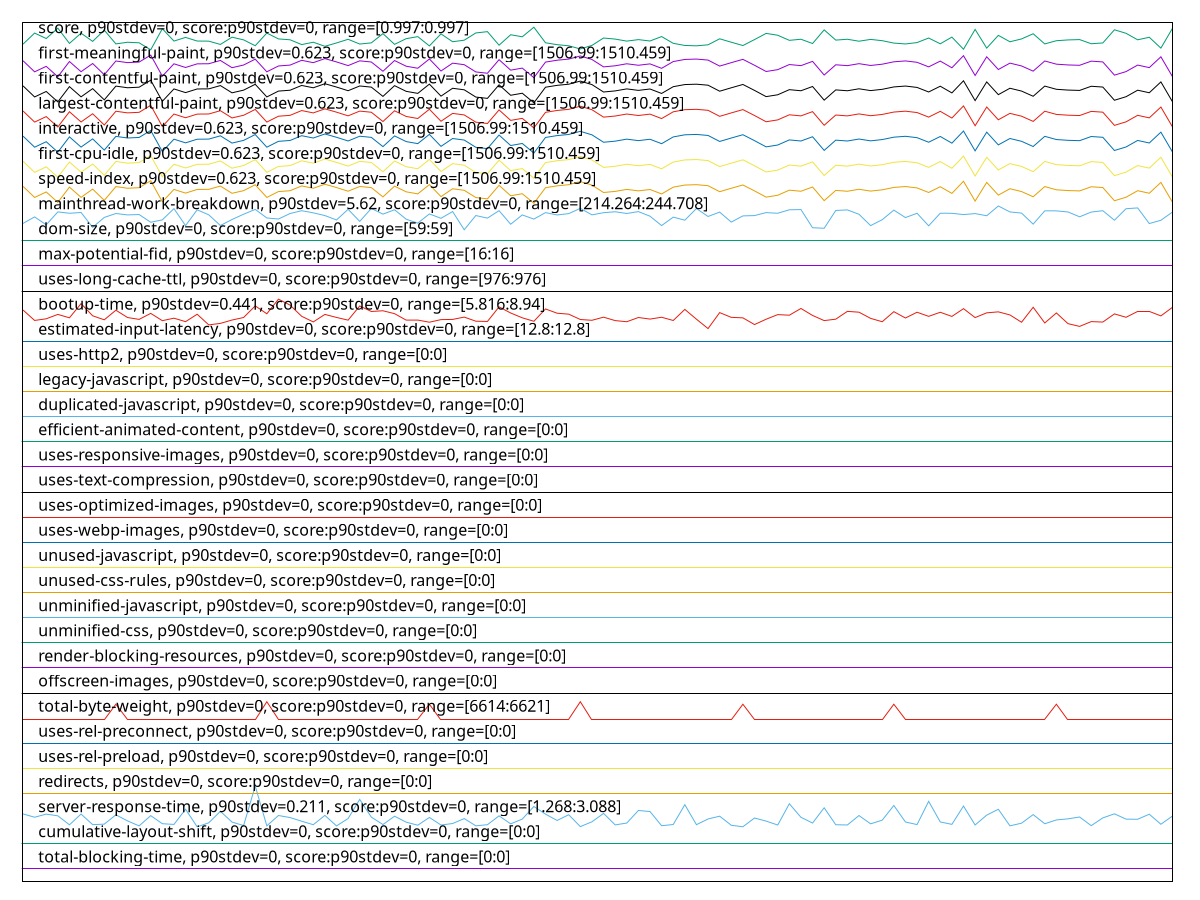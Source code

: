reset

$totalBlockingTimeP90Stdev0ScoreP90Stdev0Range00 <<EOF
0 0.5
1 0.5
2 0.5
3 0.5
4 0.5
5 0.5
6 0.5
7 0.5
8 0.5
9 0.5
10 0.5
11 0.5
12 0.5
13 0.5
14 0.5
15 0.5
16 0.5
17 0.5
18 0.5
19 0.5
20 0.5
21 0.5
22 0.5
23 0.5
24 0.5
25 0.5
26 0.5
27 0.5
28 0.5
29 0.5
30 0.5
31 0.5
32 0.5
33 0.5
34 0.5
35 0.5
36 0.5
37 0.5
38 0.5
39 0.5
40 0.5
41 0.5
42 0.5
43 0.5
44 0.5
45 0.5
46 0.5
47 0.5
48 0.5
49 0.5
50 0.5
51 0.5
52 0.5
53 0.5
54 0.5
55 0.5
56 0.5
57 0.5
58 0.5
59 0.5
60 0.5
61 0.5
62 0.5
63 0.5
64 0.5
65 0.5
66 0.5
67 0.5
68 0.5
69 0.5
70 0.5
71 0.5
72 0.5
73 0.5
74 0.5
75 0.5
76 0.5
77 0.5
78 0.5
79 0.5
80 0.5
81 0.5
82 0.5
83 0.5
84 0.5
85 0.5
86 0.5
87 0.5
88 0.5
89 0.5
90 0.5
91 0.5
92 0.5
93 0.5
94 0.5
95 0.5
96 0.5
97 0.5
98 0.5
99 0.5
EOF

$cumulativeLayoutShiftP90Stdev0ScoreP90Stdev0Range00 <<EOF
0 1.5
1 1.5
2 1.5
3 1.5
4 1.5
5 1.5
6 1.5
7 1.5
8 1.5
9 1.5
10 1.5
11 1.5
12 1.5
13 1.5
14 1.5
15 1.5
16 1.5
17 1.5
18 1.5
19 1.5
20 1.5
21 1.5
22 1.5
23 1.5
24 1.5
25 1.5
26 1.5
27 1.5
28 1.5
29 1.5
30 1.5
31 1.5
32 1.5
33 1.5
34 1.5
35 1.5
36 1.5
37 1.5
38 1.5
39 1.5
40 1.5
41 1.5
42 1.5
43 1.5
44 1.5
45 1.5
46 1.5
47 1.5
48 1.5
49 1.5
50 1.5
51 1.5
52 1.5
53 1.5
54 1.5
55 1.5
56 1.5
57 1.5
58 1.5
59 1.5
60 1.5
61 1.5
62 1.5
63 1.5
64 1.5
65 1.5
66 1.5
67 1.5
68 1.5
69 1.5
70 1.5
71 1.5
72 1.5
73 1.5
74 1.5
75 1.5
76 1.5
77 1.5
78 1.5
79 1.5
80 1.5
81 1.5
82 1.5
83 1.5
84 1.5
85 1.5
86 1.5
87 1.5
88 1.5
89 1.5
90 1.5
91 1.5
92 1.5
93 1.5
94 1.5
95 1.5
96 1.5
97 1.5
98 1.5
99 1.5
EOF

$serverResponseTimeP90Stdev0211ScoreP90Stdev0Range12683088 <<EOF
0 2.6895528662420385
1 2.5584700636942674
2 2.6824191082802553
3 2.6146484076433127
4 2.2570687898089172
5 2.685094267515924
6 2.263310828025478
7 2.2829286624203826
8 2.6538840764331213
9 2.4122280254777073
10 2.214266242038217
11 2.621782165605096
12 2.3007630573248408
13 2.2713363057324845
14 2.8741388535031853
15 2.175922292993631
16 2.336431847133758
17 2.794775796178344
18 2.364966878980892
19 2.227642038216561
20 3.7988522292993636
21 2.2160496815286628
22 2.6271324840764336
23 2.545094267515924
24 2.399743949044586
25 2.260635668789809
26 2.631591082802548
27 2.212482802547771
28 2.506750318471338
29 3.2673872611464976
30 2.5620369426751597
31 2.2677694267515927
32 2.5985974522293
33 2.3622917197452233
34 2.240126114649682
35 2.5495528662420384
36 2.248151592356688
37 2.3078968152866244
38 2.504966878980892
39 2.2160496815286628
40 2.260635668789809
41 2.6128649681528664
42 2.2945210191082808
43 2.484457324840765
44 2.985603821656051
45 2.6824191082802553
46 2.429170700636943
47 2.657450955414013
48 2.18483949044586
49 2.3765592356687906
50 2.710954140127389
51 2.253501910828026
52 2.326622929936306
53 2.82687770700637
54 2.7849668789808923
55 2.2205082802547773
56 2.2677694267515927
57 3.0560496815286626
58 2.261527388535032
59 2.4889159235668794
60 2.599489171974523
61 2.2383426751592364
62 2.1785974522293
63 2.5272598726114657
64 2.404202547770701
65 2.248151592356688
66 3.094393630573249
67 2.5557949044585992
68 2.327514649681529
69 2.933884076433121
70 2.2588522292993636
71 2.249935031847134
72 2.6253490445859873
73 2.2954127388535035
74 2.441654777070064
75 3.025731210191083
76 2.3694254777070065
77 2.265094267515924
78 3.190699363057325
79 2.3703171974522297
80 2.2749031847133763
81 3.00343821656051
82 2.249935031847134
83 2.6422917197452236
84 2.875922292993631
85 2.21515796178344
86 2.3221643312101916
87 2.662801273885351
88 2.2989796178343953
89 2.4496802547770704
90 2.4942662420382167
91 2.5673872611464974
92 2.2231834394904464
93 2.53171847133758
94 2.6940114649681535
95 2.481782165605096
96 2.478215286624204
97 2.6779605095541408
98 2.278470063694268
99 2.6066229299363064
EOF

$redirectsP90Stdev0ScoreP90Stdev0Range00 <<EOF
0 3.5
1 3.5
2 3.5
3 3.5
4 3.5
5 3.5
6 3.5
7 3.5
8 3.5
9 3.5
10 3.5
11 3.5
12 3.5
13 3.5
14 3.5
15 3.5
16 3.5
17 3.5
18 3.5
19 3.5
20 3.5
21 3.5
22 3.5
23 3.5
24 3.5
25 3.5
26 3.5
27 3.5
28 3.5
29 3.5
30 3.5
31 3.5
32 3.5
33 3.5
34 3.5
35 3.5
36 3.5
37 3.5
38 3.5
39 3.5
40 3.5
41 3.5
42 3.5
43 3.5
44 3.5
45 3.5
46 3.5
47 3.5
48 3.5
49 3.5
50 3.5
51 3.5
52 3.5
53 3.5
54 3.5
55 3.5
56 3.5
57 3.5
58 3.5
59 3.5
60 3.5
61 3.5
62 3.5
63 3.5
64 3.5
65 3.5
66 3.5
67 3.5
68 3.5
69 3.5
70 3.5
71 3.5
72 3.5
73 3.5
74 3.5
75 3.5
76 3.5
77 3.5
78 3.5
79 3.5
80 3.5
81 3.5
82 3.5
83 3.5
84 3.5
85 3.5
86 3.5
87 3.5
88 3.5
89 3.5
90 3.5
91 3.5
92 3.5
93 3.5
94 3.5
95 3.5
96 3.5
97 3.5
98 3.5
99 3.5
EOF

$usesRelPreloadP90Stdev0ScoreP90Stdev0Range00 <<EOF
0 4.5
1 4.5
2 4.5
3 4.5
4 4.5
5 4.5
6 4.5
7 4.5
8 4.5
9 4.5
10 4.5
11 4.5
12 4.5
13 4.5
14 4.5
15 4.5
16 4.5
17 4.5
18 4.5
19 4.5
20 4.5
21 4.5
22 4.5
23 4.5
24 4.5
25 4.5
26 4.5
27 4.5
28 4.5
29 4.5
30 4.5
31 4.5
32 4.5
33 4.5
34 4.5
35 4.5
36 4.5
37 4.5
38 4.5
39 4.5
40 4.5
41 4.5
42 4.5
43 4.5
44 4.5
45 4.5
46 4.5
47 4.5
48 4.5
49 4.5
50 4.5
51 4.5
52 4.5
53 4.5
54 4.5
55 4.5
56 4.5
57 4.5
58 4.5
59 4.5
60 4.5
61 4.5
62 4.5
63 4.5
64 4.5
65 4.5
66 4.5
67 4.5
68 4.5
69 4.5
70 4.5
71 4.5
72 4.5
73 4.5
74 4.5
75 4.5
76 4.5
77 4.5
78 4.5
79 4.5
80 4.5
81 4.5
82 4.5
83 4.5
84 4.5
85 4.5
86 4.5
87 4.5
88 4.5
89 4.5
90 4.5
91 4.5
92 4.5
93 4.5
94 4.5
95 4.5
96 4.5
97 4.5
98 4.5
99 4.5
EOF

$usesRelPreconnectP90Stdev0ScoreP90Stdev0Range00 <<EOF
0 5.5
1 5.5
2 5.5
3 5.5
4 5.5
5 5.5
6 5.5
7 5.5
8 5.5
9 5.5
10 5.5
11 5.5
12 5.5
13 5.5
14 5.5
15 5.5
16 5.5
17 5.5
18 5.5
19 5.5
20 5.5
21 5.5
22 5.5
23 5.5
24 5.5
25 5.5
26 5.5
27 5.5
28 5.5
29 5.5
30 5.5
31 5.5
32 5.5
33 5.5
34 5.5
35 5.5
36 5.5
37 5.5
38 5.5
39 5.5
40 5.5
41 5.5
42 5.5
43 5.5
44 5.5
45 5.5
46 5.5
47 5.5
48 5.5
49 5.5
50 5.5
51 5.5
52 5.5
53 5.5
54 5.5
55 5.5
56 5.5
57 5.5
58 5.5
59 5.5
60 5.5
61 5.5
62 5.5
63 5.5
64 5.5
65 5.5
66 5.5
67 5.5
68 5.5
69 5.5
70 5.5
71 5.5
72 5.5
73 5.5
74 5.5
75 5.5
76 5.5
77 5.5
78 5.5
79 5.5
80 5.5
81 5.5
82 5.5
83 5.5
84 5.5
85 5.5
86 5.5
87 5.5
88 5.5
89 5.5
90 5.5
91 5.5
92 5.5
93 5.5
94 5.5
95 5.5
96 5.5
97 5.5
98 5.5
99 5.5
EOF

$totalByteWeightP90Stdev0ScoreP90Stdev0Range66146621 <<EOF
0 6.456000000000017
1 6.456000000000017
2 6.456000000000017
3 6.456000000000017
4 6.456000000000017
5 6.456000000000017
6 6.456000000000017
7 6.456000000000017
8 7.05600000000004
9 6.456000000000017
10 6.456000000000017
11 6.456000000000017
12 6.456000000000017
13 6.456000000000017
14 6.456000000000017
15 6.456000000000017
16 6.456000000000017
17 6.456000000000017
18 6.456000000000017
19 6.456000000000017
20 6.456000000000017
21 7.155999999999949
22 6.456000000000017
23 6.456000000000017
24 6.456000000000017
25 6.456000000000017
26 6.456000000000017
27 6.456000000000017
28 6.456000000000017
29 6.456000000000017
30 6.456000000000017
31 6.456000000000017
32 6.456000000000017
33 6.456000000000017
34 6.456000000000017
35 7.05600000000004
36 6.456000000000017
37 6.456000000000017
38 6.456000000000017
39 6.456000000000017
40 6.456000000000017
41 6.456000000000017
42 6.456000000000017
43 6.456000000000017
44 6.456000000000017
45 6.456000000000017
46 6.456000000000017
47 6.456000000000017
48 7.155999999999949
49 6.456000000000017
50 6.456000000000017
51 6.456000000000017
52 6.456000000000017
53 6.456000000000017
54 6.456000000000017
55 6.456000000000017
56 6.456000000000017
57 6.456000000000017
58 6.456000000000017
59 6.456000000000017
60 6.456000000000017
61 6.456000000000017
62 7.05600000000004
63 6.456000000000017
64 6.456000000000017
65 6.456000000000017
66 6.456000000000017
67 6.456000000000017
68 6.456000000000017
69 6.456000000000017
70 6.456000000000017
71 6.456000000000017
72 6.456000000000017
73 6.456000000000017
74 6.456000000000017
75 7.05600000000004
76 6.456000000000017
77 6.456000000000017
78 6.456000000000017
79 6.456000000000017
80 6.456000000000017
81 6.456000000000017
82 6.456000000000017
83 6.456000000000017
84 6.456000000000017
85 6.456000000000017
86 6.456000000000017
87 6.456000000000017
88 6.456000000000017
89 7.05600000000004
90 6.456000000000017
91 6.456000000000017
92 6.456000000000017
93 6.456000000000017
94 6.456000000000017
95 6.456000000000017
96 6.456000000000017
97 6.456000000000017
98 6.456000000000017
99 6.456000000000017
EOF

$offscreenImagesP90Stdev0ScoreP90Stdev0Range00 <<EOF
0 7.5
1 7.5
2 7.5
3 7.5
4 7.5
5 7.5
6 7.5
7 7.5
8 7.5
9 7.5
10 7.5
11 7.5
12 7.5
13 7.5
14 7.5
15 7.5
16 7.5
17 7.5
18 7.5
19 7.5
20 7.5
21 7.5
22 7.5
23 7.5
24 7.5
25 7.5
26 7.5
27 7.5
28 7.5
29 7.5
30 7.5
31 7.5
32 7.5
33 7.5
34 7.5
35 7.5
36 7.5
37 7.5
38 7.5
39 7.5
40 7.5
41 7.5
42 7.5
43 7.5
44 7.5
45 7.5
46 7.5
47 7.5
48 7.5
49 7.5
50 7.5
51 7.5
52 7.5
53 7.5
54 7.5
55 7.5
56 7.5
57 7.5
58 7.5
59 7.5
60 7.5
61 7.5
62 7.5
63 7.5
64 7.5
65 7.5
66 7.5
67 7.5
68 7.5
69 7.5
70 7.5
71 7.5
72 7.5
73 7.5
74 7.5
75 7.5
76 7.5
77 7.5
78 7.5
79 7.5
80 7.5
81 7.5
82 7.5
83 7.5
84 7.5
85 7.5
86 7.5
87 7.5
88 7.5
89 7.5
90 7.5
91 7.5
92 7.5
93 7.5
94 7.5
95 7.5
96 7.5
97 7.5
98 7.5
99 7.5
EOF

$renderBlockingResourcesP90Stdev0ScoreP90Stdev0Range00 <<EOF
0 8.5
1 8.5
2 8.5
3 8.5
4 8.5
5 8.5
6 8.5
7 8.5
8 8.5
9 8.5
10 8.5
11 8.5
12 8.5
13 8.5
14 8.5
15 8.5
16 8.5
17 8.5
18 8.5
19 8.5
20 8.5
21 8.5
22 8.5
23 8.5
24 8.5
25 8.5
26 8.5
27 8.5
28 8.5
29 8.5
30 8.5
31 8.5
32 8.5
33 8.5
34 8.5
35 8.5
36 8.5
37 8.5
38 8.5
39 8.5
40 8.5
41 8.5
42 8.5
43 8.5
44 8.5
45 8.5
46 8.5
47 8.5
48 8.5
49 8.5
50 8.5
51 8.5
52 8.5
53 8.5
54 8.5
55 8.5
56 8.5
57 8.5
58 8.5
59 8.5
60 8.5
61 8.5
62 8.5
63 8.5
64 8.5
65 8.5
66 8.5
67 8.5
68 8.5
69 8.5
70 8.5
71 8.5
72 8.5
73 8.5
74 8.5
75 8.5
76 8.5
77 8.5
78 8.5
79 8.5
80 8.5
81 8.5
82 8.5
83 8.5
84 8.5
85 8.5
86 8.5
87 8.5
88 8.5
89 8.5
90 8.5
91 8.5
92 8.5
93 8.5
94 8.5
95 8.5
96 8.5
97 8.5
98 8.5
99 8.5
EOF

$unminifiedCssP90Stdev0ScoreP90Stdev0Range00 <<EOF
0 9.5
1 9.5
2 9.5
3 9.5
4 9.5
5 9.5
6 9.5
7 9.5
8 9.5
9 9.5
10 9.5
11 9.5
12 9.5
13 9.5
14 9.5
15 9.5
16 9.5
17 9.5
18 9.5
19 9.5
20 9.5
21 9.5
22 9.5
23 9.5
24 9.5
25 9.5
26 9.5
27 9.5
28 9.5
29 9.5
30 9.5
31 9.5
32 9.5
33 9.5
34 9.5
35 9.5
36 9.5
37 9.5
38 9.5
39 9.5
40 9.5
41 9.5
42 9.5
43 9.5
44 9.5
45 9.5
46 9.5
47 9.5
48 9.5
49 9.5
50 9.5
51 9.5
52 9.5
53 9.5
54 9.5
55 9.5
56 9.5
57 9.5
58 9.5
59 9.5
60 9.5
61 9.5
62 9.5
63 9.5
64 9.5
65 9.5
66 9.5
67 9.5
68 9.5
69 9.5
70 9.5
71 9.5
72 9.5
73 9.5
74 9.5
75 9.5
76 9.5
77 9.5
78 9.5
79 9.5
80 9.5
81 9.5
82 9.5
83 9.5
84 9.5
85 9.5
86 9.5
87 9.5
88 9.5
89 9.5
90 9.5
91 9.5
92 9.5
93 9.5
94 9.5
95 9.5
96 9.5
97 9.5
98 9.5
99 9.5
EOF

$unminifiedJavascriptP90Stdev0ScoreP90Stdev0Range00 <<EOF
0 10.5
1 10.5
2 10.5
3 10.5
4 10.5
5 10.5
6 10.5
7 10.5
8 10.5
9 10.5
10 10.5
11 10.5
12 10.5
13 10.5
14 10.5
15 10.5
16 10.5
17 10.5
18 10.5
19 10.5
20 10.5
21 10.5
22 10.5
23 10.5
24 10.5
25 10.5
26 10.5
27 10.5
28 10.5
29 10.5
30 10.5
31 10.5
32 10.5
33 10.5
34 10.5
35 10.5
36 10.5
37 10.5
38 10.5
39 10.5
40 10.5
41 10.5
42 10.5
43 10.5
44 10.5
45 10.5
46 10.5
47 10.5
48 10.5
49 10.5
50 10.5
51 10.5
52 10.5
53 10.5
54 10.5
55 10.5
56 10.5
57 10.5
58 10.5
59 10.5
60 10.5
61 10.5
62 10.5
63 10.5
64 10.5
65 10.5
66 10.5
67 10.5
68 10.5
69 10.5
70 10.5
71 10.5
72 10.5
73 10.5
74 10.5
75 10.5
76 10.5
77 10.5
78 10.5
79 10.5
80 10.5
81 10.5
82 10.5
83 10.5
84 10.5
85 10.5
86 10.5
87 10.5
88 10.5
89 10.5
90 10.5
91 10.5
92 10.5
93 10.5
94 10.5
95 10.5
96 10.5
97 10.5
98 10.5
99 10.5
EOF

$unusedCssRulesP90Stdev0ScoreP90Stdev0Range00 <<EOF
0 11.5
1 11.5
2 11.5
3 11.5
4 11.5
5 11.5
6 11.5
7 11.5
8 11.5
9 11.5
10 11.5
11 11.5
12 11.5
13 11.5
14 11.5
15 11.5
16 11.5
17 11.5
18 11.5
19 11.5
20 11.5
21 11.5
22 11.5
23 11.5
24 11.5
25 11.5
26 11.5
27 11.5
28 11.5
29 11.5
30 11.5
31 11.5
32 11.5
33 11.5
34 11.5
35 11.5
36 11.5
37 11.5
38 11.5
39 11.5
40 11.5
41 11.5
42 11.5
43 11.5
44 11.5
45 11.5
46 11.5
47 11.5
48 11.5
49 11.5
50 11.5
51 11.5
52 11.5
53 11.5
54 11.5
55 11.5
56 11.5
57 11.5
58 11.5
59 11.5
60 11.5
61 11.5
62 11.5
63 11.5
64 11.5
65 11.5
66 11.5
67 11.5
68 11.5
69 11.5
70 11.5
71 11.5
72 11.5
73 11.5
74 11.5
75 11.5
76 11.5
77 11.5
78 11.5
79 11.5
80 11.5
81 11.5
82 11.5
83 11.5
84 11.5
85 11.5
86 11.5
87 11.5
88 11.5
89 11.5
90 11.5
91 11.5
92 11.5
93 11.5
94 11.5
95 11.5
96 11.5
97 11.5
98 11.5
99 11.5
EOF

$unusedJavascriptP90Stdev0ScoreP90Stdev0Range00 <<EOF
0 12.5
1 12.5
2 12.5
3 12.5
4 12.5
5 12.5
6 12.5
7 12.5
8 12.5
9 12.5
10 12.5
11 12.5
12 12.5
13 12.5
14 12.5
15 12.5
16 12.5
17 12.5
18 12.5
19 12.5
20 12.5
21 12.5
22 12.5
23 12.5
24 12.5
25 12.5
26 12.5
27 12.5
28 12.5
29 12.5
30 12.5
31 12.5
32 12.5
33 12.5
34 12.5
35 12.5
36 12.5
37 12.5
38 12.5
39 12.5
40 12.5
41 12.5
42 12.5
43 12.5
44 12.5
45 12.5
46 12.5
47 12.5
48 12.5
49 12.5
50 12.5
51 12.5
52 12.5
53 12.5
54 12.5
55 12.5
56 12.5
57 12.5
58 12.5
59 12.5
60 12.5
61 12.5
62 12.5
63 12.5
64 12.5
65 12.5
66 12.5
67 12.5
68 12.5
69 12.5
70 12.5
71 12.5
72 12.5
73 12.5
74 12.5
75 12.5
76 12.5
77 12.5
78 12.5
79 12.5
80 12.5
81 12.5
82 12.5
83 12.5
84 12.5
85 12.5
86 12.5
87 12.5
88 12.5
89 12.5
90 12.5
91 12.5
92 12.5
93 12.5
94 12.5
95 12.5
96 12.5
97 12.5
98 12.5
99 12.5
EOF

$usesWebpImagesP90Stdev0ScoreP90Stdev0Range00 <<EOF
0 13.5
1 13.5
2 13.5
3 13.5
4 13.5
5 13.5
6 13.5
7 13.5
8 13.5
9 13.5
10 13.5
11 13.5
12 13.5
13 13.5
14 13.5
15 13.5
16 13.5
17 13.5
18 13.5
19 13.5
20 13.5
21 13.5
22 13.5
23 13.5
24 13.5
25 13.5
26 13.5
27 13.5
28 13.5
29 13.5
30 13.5
31 13.5
32 13.5
33 13.5
34 13.5
35 13.5
36 13.5
37 13.5
38 13.5
39 13.5
40 13.5
41 13.5
42 13.5
43 13.5
44 13.5
45 13.5
46 13.5
47 13.5
48 13.5
49 13.5
50 13.5
51 13.5
52 13.5
53 13.5
54 13.5
55 13.5
56 13.5
57 13.5
58 13.5
59 13.5
60 13.5
61 13.5
62 13.5
63 13.5
64 13.5
65 13.5
66 13.5
67 13.5
68 13.5
69 13.5
70 13.5
71 13.5
72 13.5
73 13.5
74 13.5
75 13.5
76 13.5
77 13.5
78 13.5
79 13.5
80 13.5
81 13.5
82 13.5
83 13.5
84 13.5
85 13.5
86 13.5
87 13.5
88 13.5
89 13.5
90 13.5
91 13.5
92 13.5
93 13.5
94 13.5
95 13.5
96 13.5
97 13.5
98 13.5
99 13.5
EOF

$usesOptimizedImagesP90Stdev0ScoreP90Stdev0Range00 <<EOF
0 14.5
1 14.5
2 14.5
3 14.5
4 14.5
5 14.5
6 14.5
7 14.5
8 14.5
9 14.5
10 14.5
11 14.5
12 14.5
13 14.5
14 14.5
15 14.5
16 14.5
17 14.5
18 14.5
19 14.5
20 14.5
21 14.5
22 14.5
23 14.5
24 14.5
25 14.5
26 14.5
27 14.5
28 14.5
29 14.5
30 14.5
31 14.5
32 14.5
33 14.5
34 14.5
35 14.5
36 14.5
37 14.5
38 14.5
39 14.5
40 14.5
41 14.5
42 14.5
43 14.5
44 14.5
45 14.5
46 14.5
47 14.5
48 14.5
49 14.5
50 14.5
51 14.5
52 14.5
53 14.5
54 14.5
55 14.5
56 14.5
57 14.5
58 14.5
59 14.5
60 14.5
61 14.5
62 14.5
63 14.5
64 14.5
65 14.5
66 14.5
67 14.5
68 14.5
69 14.5
70 14.5
71 14.5
72 14.5
73 14.5
74 14.5
75 14.5
76 14.5
77 14.5
78 14.5
79 14.5
80 14.5
81 14.5
82 14.5
83 14.5
84 14.5
85 14.5
86 14.5
87 14.5
88 14.5
89 14.5
90 14.5
91 14.5
92 14.5
93 14.5
94 14.5
95 14.5
96 14.5
97 14.5
98 14.5
99 14.5
EOF

$usesTextCompressionP90Stdev0ScoreP90Stdev0Range00 <<EOF
0 15.5
1 15.5
2 15.5
3 15.5
4 15.5
5 15.5
6 15.5
7 15.5
8 15.5
9 15.5
10 15.5
11 15.5
12 15.5
13 15.5
14 15.5
15 15.5
16 15.5
17 15.5
18 15.5
19 15.5
20 15.5
21 15.5
22 15.5
23 15.5
24 15.5
25 15.5
26 15.5
27 15.5
28 15.5
29 15.5
30 15.5
31 15.5
32 15.5
33 15.5
34 15.5
35 15.5
36 15.5
37 15.5
38 15.5
39 15.5
40 15.5
41 15.5
42 15.5
43 15.5
44 15.5
45 15.5
46 15.5
47 15.5
48 15.5
49 15.5
50 15.5
51 15.5
52 15.5
53 15.5
54 15.5
55 15.5
56 15.5
57 15.5
58 15.5
59 15.5
60 15.5
61 15.5
62 15.5
63 15.5
64 15.5
65 15.5
66 15.5
67 15.5
68 15.5
69 15.5
70 15.5
71 15.5
72 15.5
73 15.5
74 15.5
75 15.5
76 15.5
77 15.5
78 15.5
79 15.5
80 15.5
81 15.5
82 15.5
83 15.5
84 15.5
85 15.5
86 15.5
87 15.5
88 15.5
89 15.5
90 15.5
91 15.5
92 15.5
93 15.5
94 15.5
95 15.5
96 15.5
97 15.5
98 15.5
99 15.5
EOF

$usesResponsiveImagesP90Stdev0ScoreP90Stdev0Range00 <<EOF
0 16.5
1 16.5
2 16.5
3 16.5
4 16.5
5 16.5
6 16.5
7 16.5
8 16.5
9 16.5
10 16.5
11 16.5
12 16.5
13 16.5
14 16.5
15 16.5
16 16.5
17 16.5
18 16.5
19 16.5
20 16.5
21 16.5
22 16.5
23 16.5
24 16.5
25 16.5
26 16.5
27 16.5
28 16.5
29 16.5
30 16.5
31 16.5
32 16.5
33 16.5
34 16.5
35 16.5
36 16.5
37 16.5
38 16.5
39 16.5
40 16.5
41 16.5
42 16.5
43 16.5
44 16.5
45 16.5
46 16.5
47 16.5
48 16.5
49 16.5
50 16.5
51 16.5
52 16.5
53 16.5
54 16.5
55 16.5
56 16.5
57 16.5
58 16.5
59 16.5
60 16.5
61 16.5
62 16.5
63 16.5
64 16.5
65 16.5
66 16.5
67 16.5
68 16.5
69 16.5
70 16.5
71 16.5
72 16.5
73 16.5
74 16.5
75 16.5
76 16.5
77 16.5
78 16.5
79 16.5
80 16.5
81 16.5
82 16.5
83 16.5
84 16.5
85 16.5
86 16.5
87 16.5
88 16.5
89 16.5
90 16.5
91 16.5
92 16.5
93 16.5
94 16.5
95 16.5
96 16.5
97 16.5
98 16.5
99 16.5
EOF

$efficientAnimatedContentP90Stdev0ScoreP90Stdev0Range00 <<EOF
0 17.5
1 17.5
2 17.5
3 17.5
4 17.5
5 17.5
6 17.5
7 17.5
8 17.5
9 17.5
10 17.5
11 17.5
12 17.5
13 17.5
14 17.5
15 17.5
16 17.5
17 17.5
18 17.5
19 17.5
20 17.5
21 17.5
22 17.5
23 17.5
24 17.5
25 17.5
26 17.5
27 17.5
28 17.5
29 17.5
30 17.5
31 17.5
32 17.5
33 17.5
34 17.5
35 17.5
36 17.5
37 17.5
38 17.5
39 17.5
40 17.5
41 17.5
42 17.5
43 17.5
44 17.5
45 17.5
46 17.5
47 17.5
48 17.5
49 17.5
50 17.5
51 17.5
52 17.5
53 17.5
54 17.5
55 17.5
56 17.5
57 17.5
58 17.5
59 17.5
60 17.5
61 17.5
62 17.5
63 17.5
64 17.5
65 17.5
66 17.5
67 17.5
68 17.5
69 17.5
70 17.5
71 17.5
72 17.5
73 17.5
74 17.5
75 17.5
76 17.5
77 17.5
78 17.5
79 17.5
80 17.5
81 17.5
82 17.5
83 17.5
84 17.5
85 17.5
86 17.5
87 17.5
88 17.5
89 17.5
90 17.5
91 17.5
92 17.5
93 17.5
94 17.5
95 17.5
96 17.5
97 17.5
98 17.5
99 17.5
EOF

$duplicatedJavascriptP90Stdev0ScoreP90Stdev0Range00 <<EOF
0 18.5
1 18.5
2 18.5
3 18.5
4 18.5
5 18.5
6 18.5
7 18.5
8 18.5
9 18.5
10 18.5
11 18.5
12 18.5
13 18.5
14 18.5
15 18.5
16 18.5
17 18.5
18 18.5
19 18.5
20 18.5
21 18.5
22 18.5
23 18.5
24 18.5
25 18.5
26 18.5
27 18.5
28 18.5
29 18.5
30 18.5
31 18.5
32 18.5
33 18.5
34 18.5
35 18.5
36 18.5
37 18.5
38 18.5
39 18.5
40 18.5
41 18.5
42 18.5
43 18.5
44 18.5
45 18.5
46 18.5
47 18.5
48 18.5
49 18.5
50 18.5
51 18.5
52 18.5
53 18.5
54 18.5
55 18.5
56 18.5
57 18.5
58 18.5
59 18.5
60 18.5
61 18.5
62 18.5
63 18.5
64 18.5
65 18.5
66 18.5
67 18.5
68 18.5
69 18.5
70 18.5
71 18.5
72 18.5
73 18.5
74 18.5
75 18.5
76 18.5
77 18.5
78 18.5
79 18.5
80 18.5
81 18.5
82 18.5
83 18.5
84 18.5
85 18.5
86 18.5
87 18.5
88 18.5
89 18.5
90 18.5
91 18.5
92 18.5
93 18.5
94 18.5
95 18.5
96 18.5
97 18.5
98 18.5
99 18.5
EOF

$legacyJavascriptP90Stdev0ScoreP90Stdev0Range00 <<EOF
0 19.5
1 19.5
2 19.5
3 19.5
4 19.5
5 19.5
6 19.5
7 19.5
8 19.5
9 19.5
10 19.5
11 19.5
12 19.5
13 19.5
14 19.5
15 19.5
16 19.5
17 19.5
18 19.5
19 19.5
20 19.5
21 19.5
22 19.5
23 19.5
24 19.5
25 19.5
26 19.5
27 19.5
28 19.5
29 19.5
30 19.5
31 19.5
32 19.5
33 19.5
34 19.5
35 19.5
36 19.5
37 19.5
38 19.5
39 19.5
40 19.5
41 19.5
42 19.5
43 19.5
44 19.5
45 19.5
46 19.5
47 19.5
48 19.5
49 19.5
50 19.5
51 19.5
52 19.5
53 19.5
54 19.5
55 19.5
56 19.5
57 19.5
58 19.5
59 19.5
60 19.5
61 19.5
62 19.5
63 19.5
64 19.5
65 19.5
66 19.5
67 19.5
68 19.5
69 19.5
70 19.5
71 19.5
72 19.5
73 19.5
74 19.5
75 19.5
76 19.5
77 19.5
78 19.5
79 19.5
80 19.5
81 19.5
82 19.5
83 19.5
84 19.5
85 19.5
86 19.5
87 19.5
88 19.5
89 19.5
90 19.5
91 19.5
92 19.5
93 19.5
94 19.5
95 19.5
96 19.5
97 19.5
98 19.5
99 19.5
EOF

$usesHttp2P90Stdev0ScoreP90Stdev0Range00 <<EOF
0 20.5
1 20.5
2 20.5
3 20.5
4 20.5
5 20.5
6 20.5
7 20.5
8 20.5
9 20.5
10 20.5
11 20.5
12 20.5
13 20.5
14 20.5
15 20.5
16 20.5
17 20.5
18 20.5
19 20.5
20 20.5
21 20.5
22 20.5
23 20.5
24 20.5
25 20.5
26 20.5
27 20.5
28 20.5
29 20.5
30 20.5
31 20.5
32 20.5
33 20.5
34 20.5
35 20.5
36 20.5
37 20.5
38 20.5
39 20.5
40 20.5
41 20.5
42 20.5
43 20.5
44 20.5
45 20.5
46 20.5
47 20.5
48 20.5
49 20.5
50 20.5
51 20.5
52 20.5
53 20.5
54 20.5
55 20.5
56 20.5
57 20.5
58 20.5
59 20.5
60 20.5
61 20.5
62 20.5
63 20.5
64 20.5
65 20.5
66 20.5
67 20.5
68 20.5
69 20.5
70 20.5
71 20.5
72 20.5
73 20.5
74 20.5
75 20.5
76 20.5
77 20.5
78 20.5
79 20.5
80 20.5
81 20.5
82 20.5
83 20.5
84 20.5
85 20.5
86 20.5
87 20.5
88 20.5
89 20.5
90 20.5
91 20.5
92 20.5
93 20.5
94 20.5
95 20.5
96 20.5
97 20.5
98 20.5
99 20.5
EOF

$estimatedInputLatencyP90Stdev0ScoreP90Stdev0Range128128 <<EOF
0 21.500000000000185
1 21.500000000000185
2 21.500000000000185
3 21.500000000000185
4 21.500000000000185
5 21.500000000000185
6 21.500000000000185
7 21.500000000000185
8 21.500000000000185
9 21.500000000000185
10 21.500000000000185
11 21.500000000000185
12 21.500000000000185
13 21.500000000000185
14 21.500000000000185
15 21.500000000000185
16 21.500000000000185
17 21.500000000000185
18 21.500000000000185
19 21.500000000000185
20 21.500000000000185
21 21.500000000000185
22 21.500000000000185
23 21.500000000000185
24 21.500000000000185
25 21.500000000000185
26 21.500000000000185
27 21.500000000000185
28 21.500000000000185
29 21.500000000000185
30 21.500000000000185
31 21.500000000000185
32 21.500000000000185
33 21.500000000000185
34 21.500000000000185
35 21.500000000000185
36 21.500000000000185
37 21.500000000000185
38 21.500000000000185
39 21.500000000000185
40 21.500000000000185
41 21.500000000000185
42 21.500000000000185
43 21.500000000000185
44 21.500000000000185
45 21.500000000000185
46 21.500000000000185
47 21.500000000000185
48 21.500000000000185
49 21.500000000000185
50 21.500000000000185
51 21.500000000000185
52 21.500000000000185
53 21.500000000000185
54 21.500000000000185
55 21.500000000000185
56 21.500000000000185
57 21.500000000000185
58 21.500000000000185
59 21.500000000000185
60 21.500000000000185
61 21.500000000000185
62 21.500000000000185
63 21.500000000000185
64 21.500000000000185
65 21.500000000000185
66 21.500000000000185
67 21.500000000000185
68 21.500000000000185
69 21.500000000000185
70 21.500000000000185
71 21.500000000000185
72 21.500000000000185
73 21.500000000000185
74 21.500000000000185
75 21.500000000000185
76 21.500000000000185
77 21.500000000000185
78 21.500000000000185
79 21.500000000000185
80 21.500000000000185
81 21.500000000000185
82 21.500000000000185
83 21.500000000000185
84 21.500000000000185
85 21.500000000000185
86 21.500000000000185
87 21.500000000000185
88 21.500000000000185
89 21.500000000000185
90 21.500000000000185
91 21.500000000000185
92 21.500000000000185
93 21.500000000000185
94 21.500000000000185
95 21.500000000000185
96 21.500000000000185
97 21.500000000000185
98 21.500000000000185
99 21.500000000000185
EOF

$bootupTimeP90Stdev0441ScoreP90Stdev0Range5816894 <<EOF
0 22.749182012847964
1 22.33247965738758
2 22.39843254817987
3 22.57230835117773
4 22.43740471092077
5 23.00250107066381
6 22.516847965738755
7 22.35796145610278
8 22.740188436830834
9 22.449396145610276
10 22.374449678800854
11 22.614278372591006
12 22.323486081370447
13 22.422415417558884
14 22.28451391862955
15 22.57980299785867
16 22.155605995717345
17 22.21556316916488
18 22.348967880085652
19 22.449396145610276
20 22.912565310492504
21 22.59779014989293
22 23.179374732334047
23 22.94404282655246
24 22.497361884368306
25 22.27402141327623
26 22.57230835117773
27 22.452394004282652
28 22.344471092077086
29 22.908068522483937
30 22.689224839400428
31 22.71770449678801
32 22.602286937901496
33 22.345970021413276
34 22.347468950749462
35 22.26202997858672
36 22.365456102783725
37 22.372950749464668
38 22.46588436830835
39 22.30250107066381
40 22.29200856531049
41 22.872094218415416
42 22.629267665952888
43 22.43740471092077
44 22.299503211991432
45 22.78965310492505
46 22.62027408993576
47 22.582800856531048
48 22.36995289079229
49 22.338475374732333
50 22.462886509635972
51 22.326483940042824
52 22.281516059957173
53 22.449396145610276
54 22.386441113490363
55 22.459888650963595
56 22.33098072805139
57 22.771665952890793
58 22.381944325481797
59 22.008710920770877
60 22.644256959314774
61 22.455391862955032
62 22.43590578158458
63 22.16909635974304
64 22.38044539614561
65 22.564813704496785
66 22.54083083511777
67 22.809139186295504
68 22.53183725910064
69 22.326483940042824
70 22.383443254817983
71 22.69372162740899
72 22.660745182012846
73 22.41492077087794
74 22.281516059957173
75 22.681730192719485
76 22.429910064239827
77 22.65924625267666
78 22.495862955032116
79 22.65774732334047
80 22.49286509635974
81 22.80164453961456
82 22.4463982869379
83 22.635263383297644
84 22.674235546038542
85 22.55132334047109
86 22.260531049250535
87 22.857104925053534
88 22.232051391862953
89 22.630766595289078
90 22.20507066381156
91 22.095648822269805
92 22.286012847965736
93 22.268025695931478
94 22.593293361884367
95 22.458389721627405
96 22.67723340471092
97 22.67723340471092
98 22.51385010706638
99 22.855605995717344
EOF

$usesLongCacheTtlP90Stdev0ScoreP90Stdev0Range976976 <<EOF
0 23.5
1 23.5
2 23.5
3 23.5
4 23.5
5 23.5
6 23.5
7 23.5
8 23.5
9 23.5
10 23.5
11 23.5
12 23.5
13 23.5
14 23.5
15 23.5
16 23.5
17 23.5
18 23.5
19 23.5
20 23.5
21 23.5
22 23.5
23 23.5
24 23.5
25 23.5
26 23.5
27 23.5
28 23.5
29 23.5
30 23.5
31 23.5
32 23.5
33 23.5
34 23.5
35 23.5
36 23.5
37 23.5
38 23.5
39 23.5
40 23.5
41 23.5
42 23.5
43 23.5
44 23.5
45 23.5
46 23.5
47 23.5
48 23.5
49 23.5
50 23.5
51 23.5
52 23.5
53 23.5
54 23.5
55 23.5
56 23.5
57 23.5
58 23.5
59 23.5
60 23.5
61 23.5
62 23.5
63 23.5
64 23.5
65 23.5
66 23.5
67 23.5
68 23.5
69 23.5
70 23.5
71 23.5
72 23.5
73 23.5
74 23.5
75 23.5
76 23.5
77 23.5
78 23.5
79 23.5
80 23.5
81 23.5
82 23.5
83 23.5
84 23.5
85 23.5
86 23.5
87 23.5
88 23.5
89 23.5
90 23.5
91 23.5
92 23.5
93 23.5
94 23.5
95 23.5
96 23.5
97 23.5
98 23.5
99 23.5
EOF

$maxPotentialFidP90Stdev0ScoreP90Stdev0Range1616 <<EOF
0 24.5
1 24.5
2 24.5
3 24.5
4 24.5
5 24.5
6 24.5
7 24.5
8 24.5
9 24.5
10 24.5
11 24.5
12 24.5
13 24.5
14 24.5
15 24.5
16 24.5
17 24.5
18 24.5
19 24.5
20 24.5
21 24.5
22 24.5
23 24.5
24 24.5
25 24.5
26 24.5
27 24.5
28 24.5
29 24.5
30 24.5
31 24.5
32 24.5
33 24.5
34 24.5
35 24.5
36 24.5
37 24.5
38 24.5
39 24.5
40 24.5
41 24.5
42 24.5
43 24.5
44 24.5
45 24.5
46 24.5
47 24.5
48 24.5
49 24.5
50 24.5
51 24.5
52 24.5
53 24.5
54 24.5
55 24.5
56 24.5
57 24.5
58 24.5
59 24.5
60 24.5
61 24.5
62 24.5
63 24.5
64 24.5
65 24.5
66 24.5
67 24.5
68 24.5
69 24.5
70 24.5
71 24.5
72 24.5
73 24.5
74 24.5
75 24.5
76 24.5
77 24.5
78 24.5
79 24.5
80 24.5
81 24.5
82 24.5
83 24.5
84 24.5
85 24.5
86 24.5
87 24.5
88 24.5
89 24.5
90 24.5
91 24.5
92 24.5
93 24.5
94 24.5
95 24.5
96 24.5
97 24.5
98 24.5
99 24.5
EOF

$domSizeP90Stdev0ScoreP90Stdev0Range5959 <<EOF
0 25.5
1 25.5
2 25.5
3 25.5
4 25.5
5 25.5
6 25.5
7 25.5
8 25.5
9 25.5
10 25.5
11 25.5
12 25.5
13 25.5
14 25.5
15 25.5
16 25.5
17 25.5
18 25.5
19 25.5
20 25.5
21 25.5
22 25.5
23 25.5
24 25.5
25 25.5
26 25.5
27 25.5
28 25.5
29 25.5
30 25.5
31 25.5
32 25.5
33 25.5
34 25.5
35 25.5
36 25.5
37 25.5
38 25.5
39 25.5
40 25.5
41 25.5
42 25.5
43 25.5
44 25.5
45 25.5
46 25.5
47 25.5
48 25.5
49 25.5
50 25.5
51 25.5
52 25.5
53 25.5
54 25.5
55 25.5
56 25.5
57 25.5
58 25.5
59 25.5
60 25.5
61 25.5
62 25.5
63 25.5
64 25.5
65 25.5
66 25.5
67 25.5
68 25.5
69 25.5
70 25.5
71 25.5
72 25.5
73 25.5
74 25.5
75 25.5
76 25.5
77 25.5
78 25.5
79 25.5
80 25.5
81 25.5
82 25.5
83 25.5
84 25.5
85 25.5
86 25.5
87 25.5
88 25.5
89 25.5
90 25.5
91 25.5
92 25.5
93 25.5
94 25.5
95 25.5
96 25.5
97 25.5
98 25.5
99 25.5
EOF

$mainthreadWorkBreakdownP90Stdev562ScoreP90Stdev0Range214264244708 <<EOF
0 26.194782593250448
1 26.453024156305506
2 26.139329662522208
3 26.653699111900533
4 26.59924085257549
5 26.629080994671405
6 26.037500177619897
7 26.433130728241565
8 26.588921136767322
9 26.53334387211368
10 26.548139609236237
11 26.240413143872118
12 26.335901598579042
13 26.78412539964476
14 26.1063811722913
15 26.736505506216695
16 26.53645222024867
17 26.111478863232684
18 26.349826998223804
19 26.560573001776202
20 26.751922912966254
21 26.411745293072826
22 26.36959609236235
23 26.58879680284192
24 26.700697335701598
25 26.615901598579043
26 26.507109413854355
27 26.332295914742453
28 26.75652326820604
29 26.275102309058617
30 26.79183410301954
31 26.56393001776199
32 26.738370515097692
33 26.362633392539966
34 26.205848312611018
35 26.572509058614568
36 26.397944227353467
37 26.667873179396096
38 25.94238472468917
39 26.50797975133215
40 26.405404262877447
41 26.702313676731798
42 26.162580106571937
43 26.532597868561282
44 26.366612078152755
45 26.624480639431617
46 26.531230195381884
47 26.583947779751334
48 26.79394777975133
49 26.535084547069275
50 26.620999289520427
51 26.65867246891652
52 26.590040142095916
53 26.664391829484906
54 26.481869626998225
55 26.108619182948495
56 26.444818117229133
57 26.32346820603908
58 26.786985079928954
59 26.471301243339255
60 26.64524440497336
61 26.2473758436945
62 26.49393001776199
63 26.505990408525758
64 26.62460497335702
65 26.598743516873892
66 26.7368785079929
67 26.745333214920073
68 26.02320177619894
69 26.0013190053286
70 26.710022380106572
71 26.73227815275311
72 26.558334991119008
73 26.1070028419183
74 26.342491296625226
75 26.723699111900537
76 26.42753570159858
77 26.598619182948493
78 26.09979147424512
79 26.600608525754886
80 26.597873179396093
81 26.54689626998224
82 26.58568845470693
83 26.499649378330375
84 26.888690230905862
85 26.651088099467138
86 26.605333214920073
87 26.166434458259328
88 26.695723978685614
89 26.69385896980462
90 26.650590763765543
91 26.457748845470697
92 26.646487744227354
93 26.7004486678508
94 26.321478863232684
95 26.779525044404973
96 26.811478863232683
97 26.189311900532864
98 26.31998685612789
99 26.646487744227354
EOF

$speedIndexP90Stdev0623ScoreP90Stdev0Range1506991510459 <<EOF
0 27.67067723300255
1 27.228446452377455
2 27.446606724929666
3 27.032475485113252
4 27.63967441860467
5 27.232801362761165
6 27.559678862390854
7 27.112522885498436
8 27.659841801214554
9 27.594569989631225
10 27.616500074063197
11 27.894436676047974
12 27.054457413716648
13 27.547962079691956
14 27.40134676344246
15 27.54599200118497
16 27.55076166493859
17 27.68130528810542
18 27.39305169604512
19 27.49943593541707
20 27.73231995259954
21 27.2283946082062
22 27.461693378758753
23 27.496117908458018
24 27.686645237742596
25 27.593429417864
26 27.754975855428825
27 27.622721374611217
28 27.476520811731575
29 27.665596504221583
30 27.61961072433712
31 27.25089497852173
32 27.677779884461586
33 27.45199851873798
34 27.37060316990079
35 27.739526292401138
36 27.260900903569905
37 27.57378047696642
38 27.512863575766517
39 27.2240915419938
40 27.17172892904756
41 27.711945193304587
42 27.29532543326917
43 27.37666893793522
44 26.99514768182496
45 27.61598163235078
46 27.690481706413948
47 27.735171382017484
48 27.85985661383495
49 27.719981039845948
50 27.425298770552615
51 27.468899718560124
52 27.549154495630262
53 27.48989660790994
54 27.54469589690416
55 27.36811464968156
56 27.636615612501885
57 27.721588209154163
58 27.736311953784536
59 27.696029032735908
60 27.45707924751889
61 27.593429417864
62 27.725269145311813
63 27.48958554288265
64 27.241511183528416
65 27.315026218338005
66 27.518566434602235
67 27.474965486594556
68 27.644651459043075
69 27.1009097911421
70 27.508975262924025
71 27.474861798252107
72 27.553457561842663
73 27.481394163827588
74 27.53220145163681
75 27.627283661679826
76 27.662382165605152
77 27.607686564953383
78 27.426180121463403
79 27.65574611168705
80 27.389318915716274
81 27.87172892904755
82 27.083023552066322
83 27.826935565101508
84 27.320366167975124
85 27.574765516219884
86 27.462522885498515
87 27.255872018960247
88 27.660878684639272
89 27.533186490890216
90 27.50239105317729
91 27.488444971115428
92 27.653672344837844
93 27.62235846541256
94 27.097021478299496
95 27.237726559028317
96 27.497414012738886
97 27.39585128129164
98 27.82714294178635
99 27.036311953784605
EOF

$firstCpuIdleP90Stdev0623ScoreP90Stdev0Range1506991510459 <<EOF
0 28.67067723300255
1 28.228446452377455
2 28.446606724929666
3 28.032475485113252
4 28.63967441860467
5 28.232801362761165
6 28.559678862390854
7 28.112522885498436
8 28.659841801214554
9 28.594569989631225
10 28.616500074063197
11 28.894436676047974
12 28.054457413716648
13 28.547962079691956
14 28.40134676344246
15 28.54599200118497
16 28.55076166493859
17 28.68130528810542
18 28.39305169604512
19 28.49943593541707
20 28.73231995259954
21 28.2283946082062
22 28.461693378758753
23 28.496117908458018
24 28.686645237742596
25 28.593429417864
26 28.754975855428825
27 28.622721374611217
28 28.476520811731575
29 28.665596504221583
30 28.61961072433712
31 28.25089497852173
32 28.677779884461586
33 28.45199851873798
34 28.37060316990079
35 28.739526292401138
36 28.260900903569905
37 28.57378047696642
38 28.512863575766517
39 28.2240915419938
40 28.17172892904756
41 28.711945193304587
42 28.29532543326917
43 28.37666893793522
44 27.99514768182496
45 28.61598163235078
46 28.690481706413948
47 28.735171382017484
48 28.85985661383495
49 28.719981039845948
50 28.425298770552615
51 28.468899718560124
52 28.549154495630262
53 28.48989660790994
54 28.54469589690416
55 28.36811464968156
56 28.636615612501885
57 28.721588209154163
58 28.736311953784536
59 28.696029032735908
60 28.45707924751889
61 28.593429417864
62 28.725269145311813
63 28.48958554288265
64 28.241511183528416
65 28.315026218338005
66 28.518566434602235
67 28.474965486594556
68 28.644651459043075
69 28.1009097911421
70 28.508975262924025
71 28.474861798252107
72 28.553457561842663
73 28.481394163827588
74 28.53220145163681
75 28.627283661679826
76 28.662382165605152
77 28.607686564953383
78 28.426180121463403
79 28.65574611168705
80 28.389318915716274
81 28.87172892904755
82 28.083023552066322
83 28.826935565101508
84 28.320366167975124
85 28.574765516219884
86 28.462522885498515
87 28.255872018960247
88 28.660878684639272
89 28.533186490890216
90 28.50239105317729
91 28.488444971115428
92 28.653672344837844
93 28.62235846541256
94 28.097021478299496
95 28.237726559028317
96 28.497414012738886
97 28.39585128129164
98 28.82714294178635
99 28.036311953784605
EOF

$interactiveP90Stdev0623ScoreP90Stdev0Range1506991510459 <<EOF
0 29.67067723300255
1 29.228446452377455
2 29.446606724929666
3 29.032475485113252
4 29.63967441860467
5 29.232801362761165
6 29.559678862390854
7 29.112522885498436
8 29.659841801214554
9 29.594569989631225
10 29.616500074063197
11 29.894436676047974
12 29.054457413716648
13 29.547962079691956
14 29.40134676344246
15 29.54599200118497
16 29.55076166493859
17 29.68130528810542
18 29.39305169604512
19 29.49943593541707
20 29.73231995259954
21 29.2283946082062
22 29.461693378758753
23 29.496117908458018
24 29.686645237742596
25 29.593429417864
26 29.754975855428825
27 29.622721374611217
28 29.476520811731575
29 29.665596504221583
30 29.61961072433712
31 29.25089497852173
32 29.677779884461586
33 29.45199851873798
34 29.37060316990079
35 29.739526292401138
36 29.260900903569905
37 29.57378047696642
38 29.512863575766517
39 29.2240915419938
40 29.17172892904756
41 29.711945193304587
42 29.29532543326917
43 29.37666893793522
44 28.99514768182496
45 29.61598163235078
46 29.690481706413948
47 29.735171382017484
48 29.85985661383495
49 29.719981039845948
50 29.425298770552615
51 29.468899718560124
52 29.549154495630262
53 29.48989660790994
54 29.54469589690416
55 29.36811464968156
56 29.636615612501885
57 29.721588209154163
58 29.736311953784536
59 29.696029032735908
60 29.45707924751889
61 29.593429417864
62 29.725269145311813
63 29.48958554288265
64 29.241511183528416
65 29.315026218338005
66 29.518566434602235
67 29.474965486594556
68 29.644651459043075
69 29.1009097911421
70 29.508975262924025
71 29.474861798252107
72 29.553457561842663
73 29.481394163827588
74 29.53220145163681
75 29.627283661679826
76 29.662382165605152
77 29.607686564953383
78 29.426180121463403
79 29.65574611168705
80 29.389318915716274
81 29.87172892904755
82 29.083023552066322
83 29.826935565101508
84 29.320366167975124
85 29.574765516219884
86 29.462522885498515
87 29.255872018960247
88 29.660878684639272
89 29.533186490890216
90 29.50239105317729
91 29.488444971115428
92 29.653672344837844
93 29.62235846541256
94 29.097021478299496
95 29.237726559028317
96 29.497414012738886
97 29.39585128129164
98 29.82714294178635
99 29.036311953784605
EOF

$largestContentfulPaintP90Stdev0623ScoreP90Stdev0Range1506991510459 <<EOF
0 30.67067723300255
1 30.228446452377455
2 30.446606724929666
3 30.032475485113252
4 30.63967441860467
5 30.232801362761165
6 30.559678862390854
7 30.112522885498436
8 30.659841801214554
9 30.594569989631225
10 30.616500074063197
11 30.894436676048088
12 30.054457413716648
13 30.547962079691956
14 30.40134676344246
15 30.54599200118497
16 30.55076166493859
17 30.68130528810542
18 30.39305169604512
19 30.49943593541707
20 30.73231995259954
21 30.2283946082062
22 30.461693378758753
23 30.496117908458018
24 30.686645237742596
25 30.593429417864
26 30.75497585542888
27 30.622721374611217
28 30.476520811731575
29 30.665596504221583
30 30.61961072433712
31 30.25089497852173
32 30.677779884461586
33 30.45199851873798
34 30.37060316990079
35 30.739526292401138
36 30.260900903569905
37 30.57378047696642
38 30.512863575766517
39 30.2240915419938
40 30.17172892904756
41 30.711945193304587
42 30.29532543326917
43 30.37666893793522
44 29.995147681825017
45 30.61598163235078
46 30.690481706413948
47 30.735171382017484
48 30.85985661383495
49 30.719981039845948
50 30.425298770552615
51 30.468899718560124
52 30.549154495630262
53 30.48989660790994
54 30.54469589690416
55 30.36811464968156
56 30.63661561250194
57 30.721588209154163
58 30.736311953784536
59 30.696029032735908
60 30.45707924751889
61 30.593429417864
62 30.725269145311813
63 30.48958554288265
64 30.241511183528416
65 30.315026218338005
66 30.518566434602235
67 30.474965486594556
68 30.644651459043075
69 30.100909791142158
70 30.508975262924025
71 30.474861798252164
72 30.553457561842663
73 30.481394163827645
74 30.53220145163681
75 30.627283661679826
76 30.662382165605152
77 30.607686564953383
78 30.426180121463403
79 30.65574611168705
80 30.389318915716274
81 30.87172892904755
82 30.083023552066322
83 30.826935565101508
84 30.320366167975124
85 30.574765516219884
86 30.462522885498515
87 30.255872018960247
88 30.660878684639272
89 30.533186490890216
90 30.50239105317729
91 30.488444971115428
92 30.653672344837844
93 30.62235846541256
94 30.097021478299496
95 30.237726559028317
96 30.497414012738943
97 30.39585128129164
98 30.827142941786406
99 30.036311953784605
EOF

$firstContentfulPaintP90Stdev0623ScoreP90Stdev0Range1506991510459 <<EOF
0 31.67067723300255
1 31.228446452377455
2 31.446606724929666
3 31.032475485113252
4 31.63967441860467
5 31.232801362761165
6 31.559678862390854
7 31.112522885498436
8 31.659841801214554
9 31.594569989631225
10 31.616500074063197
11 31.894436676047974
12 31.054457413716648
13 31.547962079691956
14 31.40134676344246
15 31.54599200118497
16 31.55076166493859
17 31.68130528810542
18 31.39305169604512
19 31.49943593541707
20 31.73231995259954
21 31.2283946082062
22 31.461693378758753
23 31.496117908458018
24 31.686645237742596
25 31.593429417864
26 31.754975855428825
27 31.622721374611217
28 31.476520811731575
29 31.665596504221583
30 31.61961072433712
31 31.25089497852173
32 31.677779884461586
33 31.45199851873798
34 31.37060316990079
35 31.739526292401138
36 31.260900903569905
37 31.57378047696642
38 31.512863575766517
39 31.2240915419938
40 31.17172892904756
41 31.711945193304587
42 31.29532543326917
43 31.37666893793522
44 30.99514768182496
45 31.61598163235078
46 31.690481706413948
47 31.735171382017484
48 31.85985661383495
49 31.719981039845948
50 31.425298770552615
51 31.468899718560124
52 31.549154495630262
53 31.48989660790994
54 31.54469589690416
55 31.36811464968156
56 31.636615612501885
57 31.721588209154163
58 31.736311953784536
59 31.696029032735908
60 31.45707924751889
61 31.593429417864
62 31.725269145311813
63 31.48958554288265
64 31.241511183528416
65 31.315026218338005
66 31.518566434602235
67 31.474965486594556
68 31.644651459043075
69 31.1009097911421
70 31.508975262924025
71 31.474861798252107
72 31.553457561842663
73 31.481394163827588
74 31.53220145163681
75 31.627283661679826
76 31.662382165605152
77 31.607686564953383
78 31.426180121463403
79 31.65574611168705
80 31.389318915716274
81 31.87172892904755
82 31.083023552066322
83 31.826935565101508
84 31.320366167975124
85 31.574765516219884
86 31.462522885498515
87 31.255872018960247
88 31.660878684639272
89 31.533186490890216
90 31.50239105317729
91 31.488444971115428
92 31.653672344837844
93 31.62235846541256
94 31.097021478299496
95 31.237726559028317
96 31.497414012738886
97 31.39585128129164
98 31.82714294178635
99 31.036311953784605
EOF

$firstMeaningfulPaintP90Stdev0623ScoreP90Stdev0Range1506991510459 <<EOF
0 32.67067723300255
1 32.228446452377455
2 32.446606724929666
3 32.03247548511325
4 32.63967441860467
5 32.232801362761165
6 32.559678862390854
7 32.112522885498436
8 32.659841801214554
9 32.594569989631225
10 32.6165000740632
11 32.894436676047974
12 32.05445741371665
13 32.547962079691956
14 32.40134676344246
15 32.54599200118497
16 32.55076166493859
17 32.68130528810542
18 32.39305169604512
19 32.49943593541707
20 32.73231995259954
21 32.2283946082062
22 32.46169337875875
23 32.49611790845802
24 32.686645237742596
25 32.593429417864
26 32.754975855428825
27 32.62272137461122
28 32.476520811731575
29 32.66559650422158
30 32.61961072433712
31 32.25089497852173
32 32.677779884461586
33 32.45199851873798
34 32.37060316990079
35 32.73952629240114
36 32.260900903569905
37 32.57378047696642
38 32.51286357576652
39 32.2240915419938
40 32.17172892904756
41 32.71194519330459
42 32.29532543326917
43 32.37666893793522
44 31.99514768182496
45 32.61598163235078
46 32.69048170641395
47 32.735171382017484
48 32.85985661383495
49 32.71998103984595
50 32.425298770552615
51 32.468899718560124
52 32.54915449563026
53 32.48989660790994
54 32.54469589690416
55 32.36811464968156
56 32.636615612501885
57 32.72158820915416
58 32.736311953784536
59 32.69602903273591
60 32.45707924751889
61 32.593429417864
62 32.72526914531181
63 32.48958554288265
64 32.24151118352842
65 32.315026218338005
66 32.518566434602235
67 32.474965486594556
68 32.644651459043075
69 32.1009097911421
70 32.508975262924025
71 32.47486179825211
72 32.55345756184266
73 32.48139416382759
74 32.53220145163681
75 32.627283661679826
76 32.66238216560515
77 32.60768656495338
78 32.4261801214634
79 32.65574611168705
80 32.389318915716274
81 32.87172892904755
82 32.08302355206632
83 32.82693556510151
84 32.32036616797512
85 32.574765516219884
86 32.462522885498515
87 32.25587201896025
88 32.66087868463927
89 32.533186490890216
90 32.50239105317729
91 32.48844497111543
92 32.653672344837844
93 32.62235846541256
94 32.097021478299496
95 32.23772655902832
96 32.497414012738886
97 32.39585128129164
98 32.82714294178635
99 32.036311953784605
EOF

$scoreP90Stdev0ScoreP90Stdev0Range09970997 <<EOF
0 33.329459425200184
1 33.77125315329249
2 33.55364261592331
3 33.96617656601666
4 33.36051879144361
5 33.766915573163715
6 33.440599483943515
7 33.886620308388956
8 33.340316118050396
9 33.4056819939251
10 33.38372681214241
11 33.104901233567944
12 33.94433820702761
13 33.45232138306892
14 33.59884197656356
15 33.45429213739408
16 33.44952074610046
17 33.318808953787084
18 33.607122901667026
19 33.50084872088337
20 33.267665151484834
21 33.77130478959225
22 33.53856994000307
23 33.504165652993834
24 33.31345715735006
25 33.40682369090064
26 33.24494046277687
27 33.37749719301428
28 33.52375321267027
29 33.33455032349957
30 33.38061206880957
31 33.74889118914507
32 33.32234196456557
33 33.54825617496681
34 33.62952844029496
35 33.260437695316796
36 33.73892163129494
37 33.42648922060107
38 33.48742397360911
39 33.77559047464092
40 33.82772134186962
41 33.28809576367348
42 33.70461178123878
43 33.62347496667644
44 34.00324549326251
45 33.384245923152776
46 33.309611936267174
47 33.26480545175218
48 33.13964958673023
49 33.28003856794385
50 33.57492552778422
51 33.53136917874872
52 33.45112853228784
53 33.51038449488988
54 33.45558865732892
55 33.632011771242105
56 33.36358246371674
57 33.278427022622054
58 33.263661540662724
59 33.30405159788643
60 33.5431801265222
61 33.40682369090064
62 33.274735930626775
63 33.51069542308687
64 33.758239636525104
65 33.68496934734503
66 33.48172159738533
67 33.525307555959444
68 33.3555335593519
69 33.89816756420987
70 33.49131170234614
71 33.52541117767032
72 33.44682373507749
73 33.518882722826675
74 33.46808593086098
75 33.372928468877944
76 33.337770913309214
77 33.39255119888912
78 33.57404533573208
79 33.344419425306114
80 33.61084901121649
81 33.12772134186889
82 33.91594880437333
83 33.17271561014786
84 33.679644301035296
85 33.42550347551878
86 33.53774111155872
87 33.74393240889185
88 33.339277269649756
89 33.467100746176584
90 33.49789445145507
91 33.51183548183326
92 33.346496961625235
93 33.37786060202052
94 33.90203342211316
95 33.762009664744255
96 33.50286999431046
97 33.60432819456037
98 33.17250736676215
99 33.96236562849663
EOF

unset key
unset tics
set xrange [0:99]
set yrange [0:34.2]

set label "total-blocking-time, p90stdev=0, score:p90stdev=0, range=[0:0]" at character 4.2, first 1 left front
set label "cumulative-layout-shift, p90stdev=0, score:p90stdev=0, range=[0:0]" at character 4.2, first 2 left front
set label "server-response-time, p90stdev=0.211, score:p90stdev=0, range=[1.268:3.088]" at character 4.2, first 3 left front
set label "redirects, p90stdev=0, score:p90stdev=0, range=[0:0]" at character 4.2, first 4 left front
set label "uses-rel-preload, p90stdev=0, score:p90stdev=0, range=[0:0]" at character 4.2, first 5 left front
set label "uses-rel-preconnect, p90stdev=0, score:p90stdev=0, range=[0:0]" at character 4.2, first 6 left front
set label "total-byte-weight, p90stdev=0, score:p90stdev=0, range=[6614:6621]" at character 4.2, first 7 left front
set label "offscreen-images, p90stdev=0, score:p90stdev=0, range=[0:0]" at character 4.2, first 8 left front
set label "render-blocking-resources, p90stdev=0, score:p90stdev=0, range=[0:0]" at character 4.2, first 9 left front
set label "unminified-css, p90stdev=0, score:p90stdev=0, range=[0:0]" at character 4.2, first 10 left front
set label "unminified-javascript, p90stdev=0, score:p90stdev=0, range=[0:0]" at character 4.2, first 11 left front
set label "unused-css-rules, p90stdev=0, score:p90stdev=0, range=[0:0]" at character 4.2, first 12 left front
set label "unused-javascript, p90stdev=0, score:p90stdev=0, range=[0:0]" at character 4.2, first 13 left front
set label "uses-webp-images, p90stdev=0, score:p90stdev=0, range=[0:0]" at character 4.2, first 14 left front
set label "uses-optimized-images, p90stdev=0, score:p90stdev=0, range=[0:0]" at character 4.2, first 15 left front
set label "uses-text-compression, p90stdev=0, score:p90stdev=0, range=[0:0]" at character 4.2, first 16 left front
set label "uses-responsive-images, p90stdev=0, score:p90stdev=0, range=[0:0]" at character 4.2, first 17 left front
set label "efficient-animated-content, p90stdev=0, score:p90stdev=0, range=[0:0]" at character 4.2, first 18 left front
set label "duplicated-javascript, p90stdev=0, score:p90stdev=0, range=[0:0]" at character 4.2, first 19 left front
set label "legacy-javascript, p90stdev=0, score:p90stdev=0, range=[0:0]" at character 4.2, first 20 left front
set label "uses-http2, p90stdev=0, score:p90stdev=0, range=[0:0]" at character 4.2, first 21 left front
set label "estimated-input-latency, p90stdev=0, score:p90stdev=0, range=[12.8:12.8]" at character 4.2, first 22 left front
set label "bootup-time, p90stdev=0.441, score:p90stdev=0, range=[5.816:8.94]" at character 4.2, first 23 left front
set label "uses-long-cache-ttl, p90stdev=0, score:p90stdev=0, range=[976:976]" at character 4.2, first 24 left front
set label "max-potential-fid, p90stdev=0, score:p90stdev=0, range=[16:16]" at character 4.2, first 25 left front
set label "dom-size, p90stdev=0, score:p90stdev=0, range=[59:59]" at character 4.2, first 26 left front
set label "mainthread-work-breakdown, p90stdev=5.62, score:p90stdev=0, range=[214.264:244.708]" at character 4.2, first 27 left front
set label "speed-index, p90stdev=0.623, score:p90stdev=0, range=[1506.99:1510.459]" at character 4.2, first 28 left front
set label "first-cpu-idle, p90stdev=0.623, score:p90stdev=0, range=[1506.99:1510.459]" at character 4.2, first 29 left front
set label "interactive, p90stdev=0.623, score:p90stdev=0, range=[1506.99:1510.459]" at character 4.2, first 30 left front
set label "largest-contentful-paint, p90stdev=0.623, score:p90stdev=0, range=[1506.99:1510.459]" at character 4.2, first 31 left front
set label "first-contentful-paint, p90stdev=0.623, score:p90stdev=0, range=[1506.99:1510.459]" at character 4.2, first 32 left front
set label "first-meaningful-paint, p90stdev=0.623, score:p90stdev=0, range=[1506.99:1510.459]" at character 4.2, first 33 left front
set label "score, p90stdev=0, score:p90stdev=0, range=[0.997:0.997]" at character 4.2, first 34 left front
set terminal svg size 640, 4080 enhanced background rgb 'white'
set output "report_00007_2020-12-11T15:55:29.892Z/correlation/pages+cached+noexternal+nofonts+nosvg+noimg+nocss+nojs/correlation.svg"

plot $totalBlockingTimeP90Stdev0ScoreP90Stdev0Range00 with line, \
     $cumulativeLayoutShiftP90Stdev0ScoreP90Stdev0Range00 with line, \
     $serverResponseTimeP90Stdev0211ScoreP90Stdev0Range12683088 with line, \
     $redirectsP90Stdev0ScoreP90Stdev0Range00 with line, \
     $usesRelPreloadP90Stdev0ScoreP90Stdev0Range00 with line, \
     $usesRelPreconnectP90Stdev0ScoreP90Stdev0Range00 with line, \
     $totalByteWeightP90Stdev0ScoreP90Stdev0Range66146621 with line, \
     $offscreenImagesP90Stdev0ScoreP90Stdev0Range00 with line, \
     $renderBlockingResourcesP90Stdev0ScoreP90Stdev0Range00 with line, \
     $unminifiedCssP90Stdev0ScoreP90Stdev0Range00 with line, \
     $unminifiedJavascriptP90Stdev0ScoreP90Stdev0Range00 with line, \
     $unusedCssRulesP90Stdev0ScoreP90Stdev0Range00 with line, \
     $unusedJavascriptP90Stdev0ScoreP90Stdev0Range00 with line, \
     $usesWebpImagesP90Stdev0ScoreP90Stdev0Range00 with line, \
     $usesOptimizedImagesP90Stdev0ScoreP90Stdev0Range00 with line, \
     $usesTextCompressionP90Stdev0ScoreP90Stdev0Range00 with line, \
     $usesResponsiveImagesP90Stdev0ScoreP90Stdev0Range00 with line, \
     $efficientAnimatedContentP90Stdev0ScoreP90Stdev0Range00 with line, \
     $duplicatedJavascriptP90Stdev0ScoreP90Stdev0Range00 with line, \
     $legacyJavascriptP90Stdev0ScoreP90Stdev0Range00 with line, \
     $usesHttp2P90Stdev0ScoreP90Stdev0Range00 with line, \
     $estimatedInputLatencyP90Stdev0ScoreP90Stdev0Range128128 with line, \
     $bootupTimeP90Stdev0441ScoreP90Stdev0Range5816894 with line, \
     $usesLongCacheTtlP90Stdev0ScoreP90Stdev0Range976976 with line, \
     $maxPotentialFidP90Stdev0ScoreP90Stdev0Range1616 with line, \
     $domSizeP90Stdev0ScoreP90Stdev0Range5959 with line, \
     $mainthreadWorkBreakdownP90Stdev562ScoreP90Stdev0Range214264244708 with line, \
     $speedIndexP90Stdev0623ScoreP90Stdev0Range1506991510459 with line, \
     $firstCpuIdleP90Stdev0623ScoreP90Stdev0Range1506991510459 with line, \
     $interactiveP90Stdev0623ScoreP90Stdev0Range1506991510459 with line, \
     $largestContentfulPaintP90Stdev0623ScoreP90Stdev0Range1506991510459 with line, \
     $firstContentfulPaintP90Stdev0623ScoreP90Stdev0Range1506991510459 with line, \
     $firstMeaningfulPaintP90Stdev0623ScoreP90Stdev0Range1506991510459 with line, \
     $scoreP90Stdev0ScoreP90Stdev0Range09970997 with line

reset
